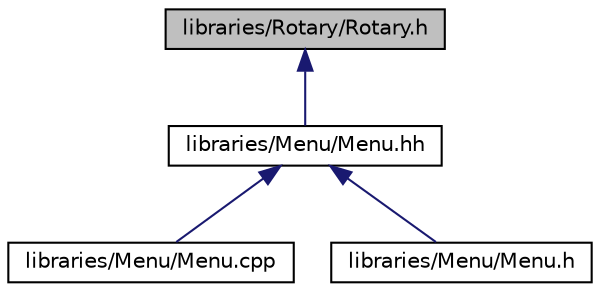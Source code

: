 digraph "libraries/Rotary/Rotary.h"
{
  edge [fontname="Helvetica",fontsize="10",labelfontname="Helvetica",labelfontsize="10"];
  node [fontname="Helvetica",fontsize="10",shape=record];
  Node1 [label="libraries/Rotary/Rotary.h",height=0.2,width=0.4,color="black", fillcolor="grey75", style="filled", fontcolor="black"];
  Node1 -> Node2 [dir="back",color="midnightblue",fontsize="10",style="solid",fontname="Helvetica"];
  Node2 [label="libraries/Menu/Menu.hh",height=0.2,width=0.4,color="black", fillcolor="white", style="filled",URL="$dc/db6/Menu_8hh.html"];
  Node2 -> Node3 [dir="back",color="midnightblue",fontsize="10",style="solid",fontname="Helvetica"];
  Node3 [label="libraries/Menu/Menu.cpp",height=0.2,width=0.4,color="black", fillcolor="white", style="filled",URL="$d6/daf/Menu_8cpp.html"];
  Node2 -> Node4 [dir="back",color="midnightblue",fontsize="10",style="solid",fontname="Helvetica"];
  Node4 [label="libraries/Menu/Menu.h",height=0.2,width=0.4,color="black", fillcolor="white", style="filled",URL="$df/dde/Menu_8h.html"];
}
